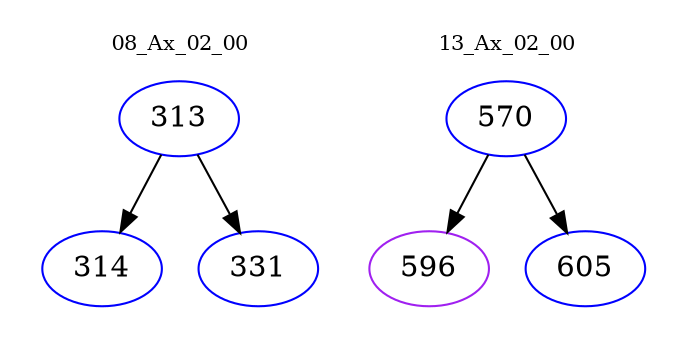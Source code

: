 digraph{
subgraph cluster_0 {
color = white
label = "08_Ax_02_00";
fontsize=10;
T0_313 [label="313", color="blue"]
T0_313 -> T0_314 [color="black"]
T0_314 [label="314", color="blue"]
T0_313 -> T0_331 [color="black"]
T0_331 [label="331", color="blue"]
}
subgraph cluster_1 {
color = white
label = "13_Ax_02_00";
fontsize=10;
T1_570 [label="570", color="blue"]
T1_570 -> T1_596 [color="black"]
T1_596 [label="596", color="purple"]
T1_570 -> T1_605 [color="black"]
T1_605 [label="605", color="blue"]
}
}
